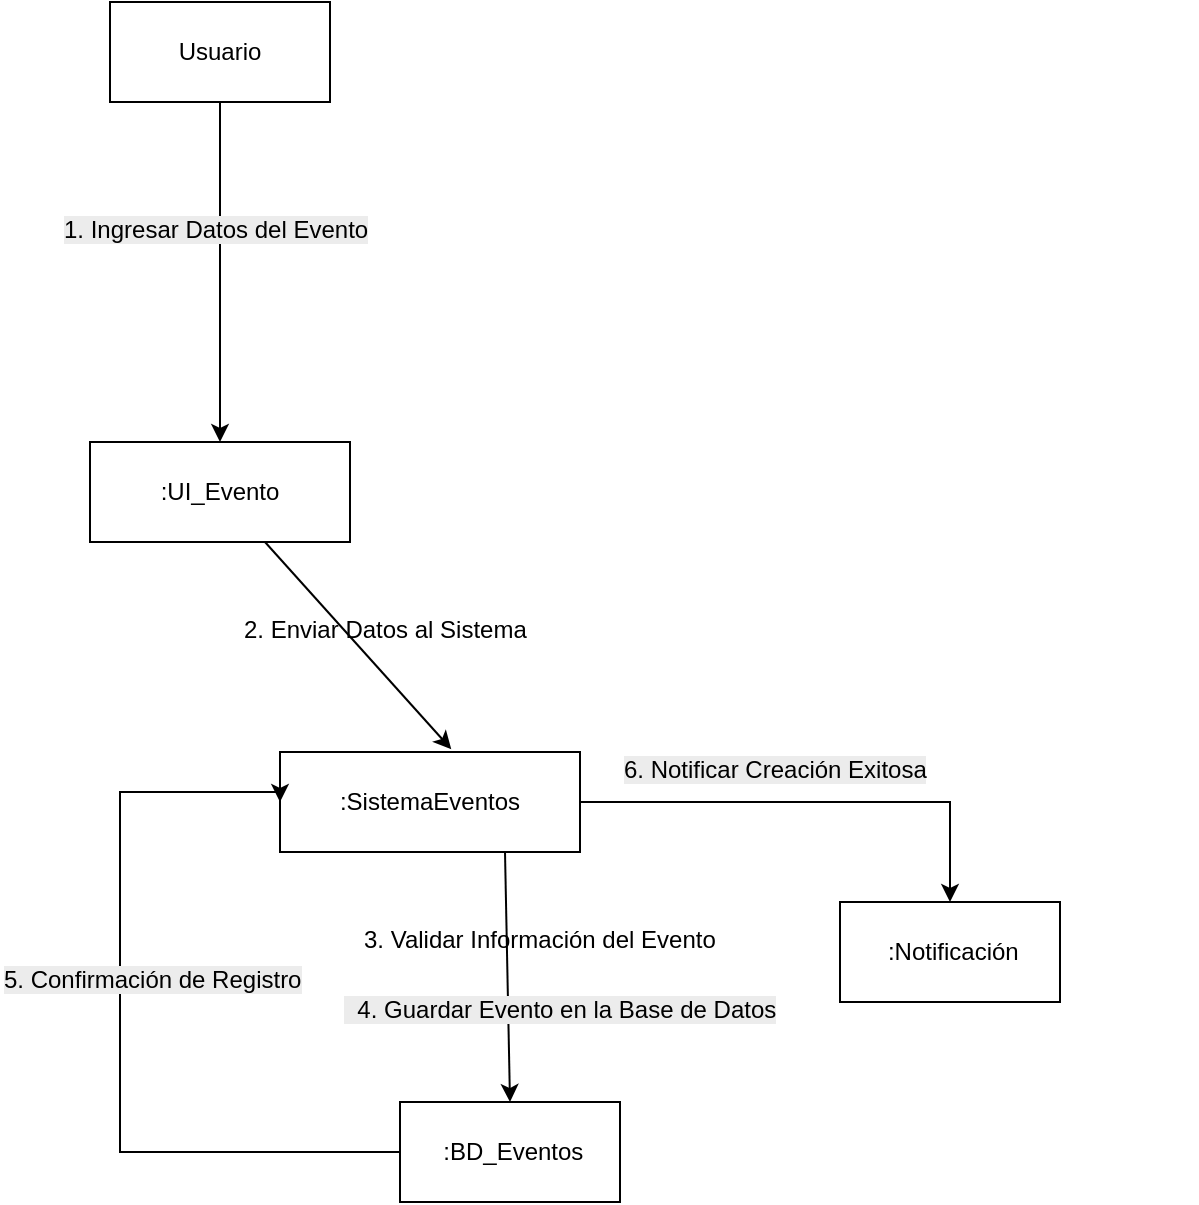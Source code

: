 <mxfile version="28.0.4">
  <diagram name="Página-1" id="1EhDcoJ5kEegcFzZ6UgI">
    <mxGraphModel dx="1161" dy="479" grid="1" gridSize="10" guides="1" tooltips="1" connect="1" arrows="1" fold="1" page="1" pageScale="1" pageWidth="827" pageHeight="1169" math="0" shadow="0">
      <root>
        <mxCell id="0" />
        <mxCell id="1" parent="0" />
        <mxCell id="lx61-Ug0AsFX759e72W0-1" style="rounded=0;orthogonalLoop=1;jettySize=auto;html=1;entryX=0.5;entryY=0;entryDx=0;entryDy=0;" edge="1" parent="1" source="lx61-Ug0AsFX759e72W0-3" target="lx61-Ug0AsFX759e72W0-6">
          <mxGeometry relative="1" as="geometry" />
        </mxCell>
        <mxCell id="lx61-Ug0AsFX759e72W0-3" value="&lt;font style=&quot;padding: 0px; margin: 0px; text-align: left; vertical-align: inherit;&quot;&gt;&lt;font style=&quot;vertical-align: inherit;&quot;&gt;&lt;font style=&quot;vertical-align: inherit;&quot;&gt;Usuario&lt;/font&gt;&lt;/font&gt;&lt;/font&gt;" style="html=1;whiteSpace=wrap;" vertex="1" parent="1">
          <mxGeometry x="415" y="110" width="110" height="50" as="geometry" />
        </mxCell>
        <mxCell id="lx61-Ug0AsFX759e72W0-4" style="rounded=0;orthogonalLoop=1;jettySize=auto;html=1;entryX=0.571;entryY=-0.028;entryDx=0;entryDy=0;entryPerimeter=0;" edge="1" parent="1" source="lx61-Ug0AsFX759e72W0-6" target="lx61-Ug0AsFX759e72W0-10">
          <mxGeometry relative="1" as="geometry">
            <mxPoint x="575" y="480" as="targetPoint" />
          </mxGeometry>
        </mxCell>
        <mxCell id="lx61-Ug0AsFX759e72W0-6" value="&lt;span style=&quot;text-align: left;&quot;&gt;:UI_Evento&lt;/span&gt;" style="html=1;whiteSpace=wrap;" vertex="1" parent="1">
          <mxGeometry x="405" y="330" width="130" height="50" as="geometry" />
        </mxCell>
        <mxCell id="lx61-Ug0AsFX759e72W0-7" style="rounded=0;orthogonalLoop=1;jettySize=auto;html=1;exitX=0.75;exitY=1;exitDx=0;exitDy=0;entryX=0.5;entryY=0;entryDx=0;entryDy=0;" edge="1" parent="1" source="lx61-Ug0AsFX759e72W0-10" target="lx61-Ug0AsFX759e72W0-12">
          <mxGeometry relative="1" as="geometry">
            <mxPoint x="608" y="620" as="targetPoint" />
          </mxGeometry>
        </mxCell>
        <mxCell id="lx61-Ug0AsFX759e72W0-47" style="edgeStyle=orthogonalEdgeStyle;rounded=0;orthogonalLoop=1;jettySize=auto;html=1;exitX=1;exitY=0.5;exitDx=0;exitDy=0;entryX=0.5;entryY=0;entryDx=0;entryDy=0;" edge="1" parent="1" source="lx61-Ug0AsFX759e72W0-10" target="lx61-Ug0AsFX759e72W0-46">
          <mxGeometry relative="1" as="geometry" />
        </mxCell>
        <mxCell id="lx61-Ug0AsFX759e72W0-10" value="&lt;span style=&quot;text-align: left;&quot;&gt;:SistemaEventos&lt;/span&gt;" style="html=1;whiteSpace=wrap;" vertex="1" parent="1">
          <mxGeometry x="500" y="485" width="150" height="50" as="geometry" />
        </mxCell>
        <mxCell id="lx61-Ug0AsFX759e72W0-60" style="edgeStyle=orthogonalEdgeStyle;rounded=0;orthogonalLoop=1;jettySize=auto;html=1;exitX=0;exitY=0.5;exitDx=0;exitDy=0;entryX=0;entryY=0.5;entryDx=0;entryDy=0;" edge="1" parent="1" source="lx61-Ug0AsFX759e72W0-12" target="lx61-Ug0AsFX759e72W0-10">
          <mxGeometry relative="1" as="geometry">
            <Array as="points">
              <mxPoint x="420" y="685" />
              <mxPoint x="420" y="505" />
            </Array>
          </mxGeometry>
        </mxCell>
        <mxCell id="lx61-Ug0AsFX759e72W0-12" value="&lt;span style=&quot;text-align: left;&quot;&gt;&amp;nbsp;:BD_Eventos&lt;/span&gt;" style="html=1;whiteSpace=wrap;" vertex="1" parent="1">
          <mxGeometry x="560" y="660" width="110" height="50" as="geometry" />
        </mxCell>
        <mxCell id="lx61-Ug0AsFX759e72W0-17" style="edgeStyle=orthogonalEdgeStyle;rounded=0;orthogonalLoop=1;jettySize=auto;html=1;exitX=0.5;exitY=1;exitDx=0;exitDy=0;" edge="1" parent="1">
          <mxGeometry relative="1" as="geometry">
            <mxPoint x="950" y="530" as="sourcePoint" />
            <mxPoint x="950" y="530" as="targetPoint" />
          </mxGeometry>
        </mxCell>
        <mxCell id="lx61-Ug0AsFX759e72W0-46" value="&lt;span style=&quot;text-align: left;&quot;&gt;&amp;nbsp;:Notificación&lt;/span&gt;" style="html=1;whiteSpace=wrap;" vertex="1" parent="1">
          <mxGeometry x="780" y="560" width="110" height="50" as="geometry" />
        </mxCell>
        <mxCell id="lx61-Ug0AsFX759e72W0-76" value="2. Enviar Datos al Sistema" style="text;whiteSpace=wrap;html=1;" vertex="1" parent="1">
          <mxGeometry x="480" y="410" width="150" height="40" as="geometry" />
        </mxCell>
        <mxCell id="lx61-Ug0AsFX759e72W0-77" value="3. Validar Información del Evento" style="text;whiteSpace=wrap;html=1;" vertex="1" parent="1">
          <mxGeometry x="540" y="565" width="210" height="40" as="geometry" />
        </mxCell>
        <mxCell id="lx61-Ug0AsFX759e72W0-79" value="&lt;span style=&quot;color: rgb(0, 0, 0); font-family: Helvetica; font-size: 12px; font-style: normal; font-variant-ligatures: normal; font-variant-caps: normal; font-weight: 400; letter-spacing: normal; orphans: 2; text-align: left; text-indent: 0px; text-transform: none; widows: 2; word-spacing: 0px; -webkit-text-stroke-width: 0px; white-space: normal; background-color: rgb(236, 236, 236); text-decoration-thickness: initial; text-decoration-style: initial; text-decoration-color: initial; display: inline !important; float: none;&quot;&gt;1. Ingresar Datos del Evento&lt;/span&gt;" style="text;whiteSpace=wrap;html=1;" vertex="1" parent="1">
          <mxGeometry x="390" y="210" width="190" height="40" as="geometry" />
        </mxCell>
        <mxCell id="lx61-Ug0AsFX759e72W0-80" value="&lt;span style=&quot;color: rgb(0, 0, 0); font-family: Helvetica; font-size: 12px; font-style: normal; font-variant-ligatures: normal; font-variant-caps: normal; font-weight: 400; letter-spacing: normal; orphans: 2; text-align: left; text-indent: 0px; text-transform: none; widows: 2; word-spacing: 0px; -webkit-text-stroke-width: 0px; white-space: normal; background-color: rgb(236, 236, 236); text-decoration-thickness: initial; text-decoration-style: initial; text-decoration-color: initial; display: inline !important; float: none;&quot;&gt;&amp;nbsp; 4. Guardar Evento en la Base de Datos&lt;/span&gt;" style="text;whiteSpace=wrap;html=1;" vertex="1" parent="1">
          <mxGeometry x="530" y="600" width="250" height="40" as="geometry" />
        </mxCell>
        <mxCell id="lx61-Ug0AsFX759e72W0-81" value="&lt;span style=&quot;color: rgb(0, 0, 0); font-family: Helvetica; font-size: 12px; font-style: normal; font-variant-ligatures: normal; font-variant-caps: normal; font-weight: 400; letter-spacing: normal; orphans: 2; text-align: left; text-indent: 0px; text-transform: none; widows: 2; word-spacing: 0px; -webkit-text-stroke-width: 0px; white-space: normal; background-color: rgb(236, 236, 236); text-decoration-thickness: initial; text-decoration-style: initial; text-decoration-color: initial; display: inline !important; float: none;&quot;&gt;5. Confirmación de Registro&lt;/span&gt;&lt;br style=&quot;forced-color-adjust: none; padding: 0px; margin: 0px; color: rgb(0, 0, 0); font-family: Helvetica; font-size: 12px; font-style: normal; font-variant-ligatures: normal; font-variant-caps: normal; font-weight: 400; letter-spacing: normal; orphans: 2; text-align: left; text-indent: 0px; text-transform: none; widows: 2; word-spacing: 0px; -webkit-text-stroke-width: 0px; white-space: normal; background-color: rgb(236, 236, 236); text-decoration-thickness: initial; text-decoration-style: initial; text-decoration-color: initial;&quot;&gt;" style="text;whiteSpace=wrap;html=1;" vertex="1" parent="1">
          <mxGeometry x="360" y="585" width="180" height="40" as="geometry" />
        </mxCell>
        <mxCell id="lx61-Ug0AsFX759e72W0-82" value="&lt;span style=&quot;color: rgb(0, 0, 0); font-family: Helvetica; font-size: 12px; font-style: normal; font-variant-ligatures: normal; font-variant-caps: normal; font-weight: 400; letter-spacing: normal; orphans: 2; text-align: left; text-indent: 0px; text-transform: none; widows: 2; word-spacing: 0px; -webkit-text-stroke-width: 0px; white-space: normal; background-color: rgb(236, 236, 236); text-decoration-thickness: initial; text-decoration-style: initial; text-decoration-color: initial; display: inline !important; float: none;&quot;&gt;6. Notificar Creación Exitosa&lt;/span&gt;" style="text;whiteSpace=wrap;html=1;" vertex="1" parent="1">
          <mxGeometry x="670" y="480" width="180" height="40" as="geometry" />
        </mxCell>
      </root>
    </mxGraphModel>
  </diagram>
</mxfile>

